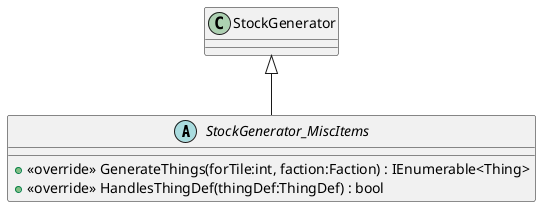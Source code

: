 @startuml
abstract class StockGenerator_MiscItems {
    + <<override>> GenerateThings(forTile:int, faction:Faction) : IEnumerable<Thing>
    + <<override>> HandlesThingDef(thingDef:ThingDef) : bool
}
StockGenerator <|-- StockGenerator_MiscItems
@enduml
